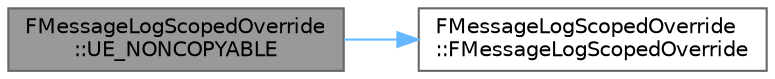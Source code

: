 digraph "FMessageLogScopedOverride::UE_NONCOPYABLE"
{
 // INTERACTIVE_SVG=YES
 // LATEX_PDF_SIZE
  bgcolor="transparent";
  edge [fontname=Helvetica,fontsize=10,labelfontname=Helvetica,labelfontsize=10];
  node [fontname=Helvetica,fontsize=10,shape=box,height=0.2,width=0.4];
  rankdir="LR";
  Node1 [id="Node000001",label="FMessageLogScopedOverride\l::UE_NONCOPYABLE",height=0.2,width=0.4,color="gray40", fillcolor="grey60", style="filled", fontcolor="black",tooltip=" "];
  Node1 -> Node2 [id="edge1_Node000001_Node000002",color="steelblue1",style="solid",tooltip=" "];
  Node2 [id="Node000002",label="FMessageLogScopedOverride\l::FMessageLogScopedOverride",height=0.2,width=0.4,color="grey40", fillcolor="white", style="filled",URL="$d4/da7/classFMessageLogScopedOverride.html#a76df37af5e886796eeb2716d73e7e909",tooltip=" "];
}
